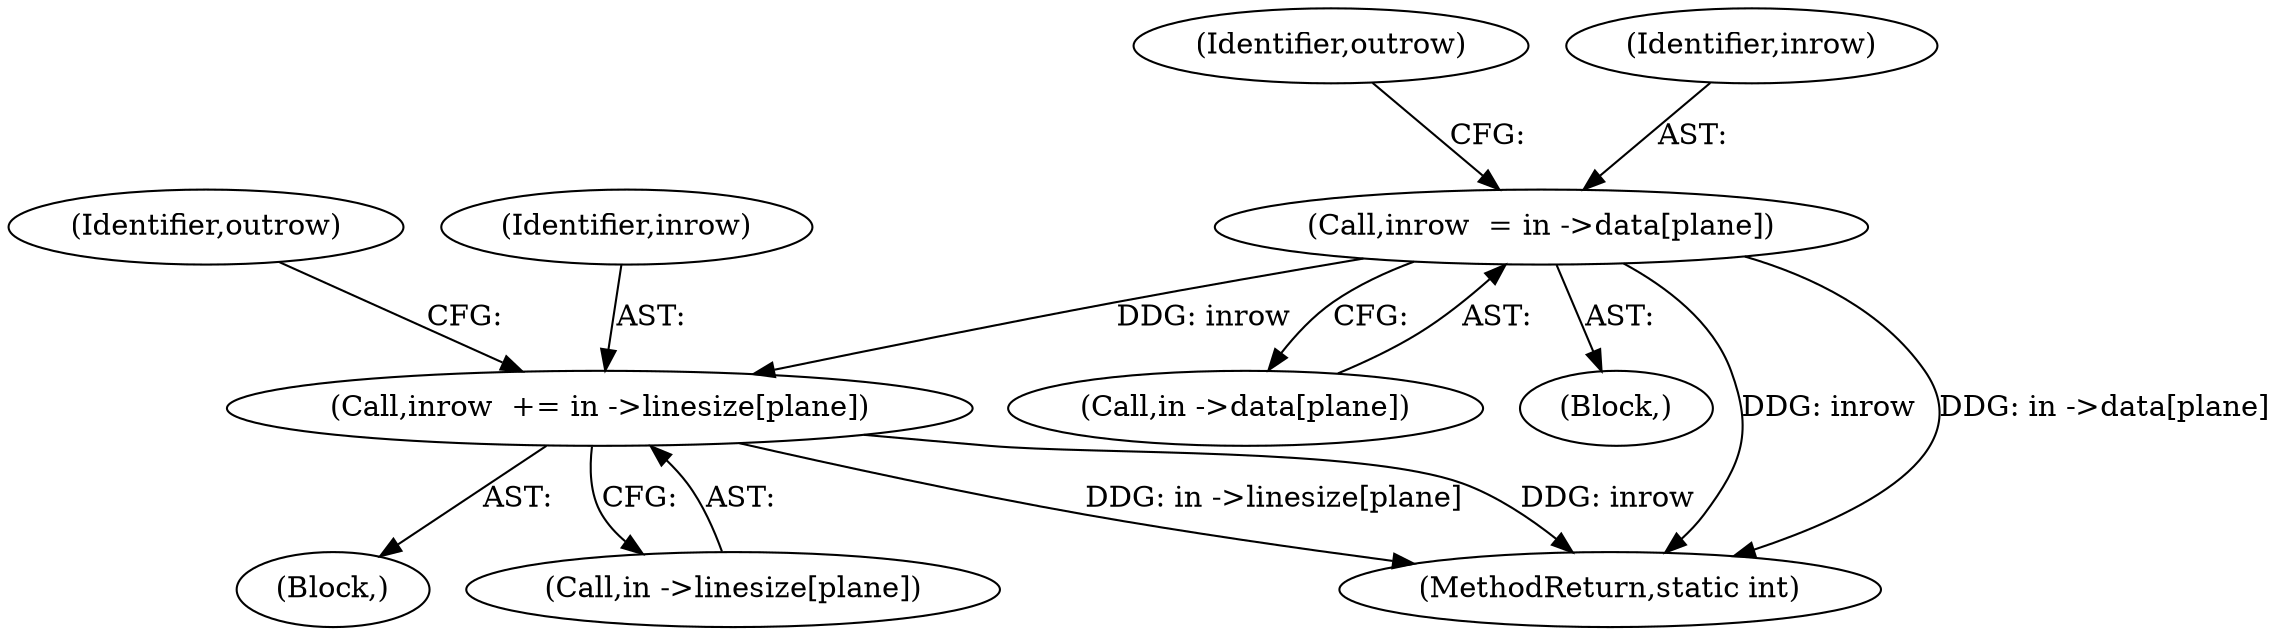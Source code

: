 digraph "0_FFmpeg_e43a0a232dbf6d3c161823c2e07c52e76227a1bc_6@array" {
"1000379" [label="(Call,inrow  = in ->data[plane])"];
"1000429" [label="(Call,inrow  += in ->linesize[plane])"];
"1000387" [label="(Identifier,outrow)"];
"1000402" [label="(Block,)"];
"1000380" [label="(Identifier,inrow)"];
"1000437" [label="(Identifier,outrow)"];
"1000379" [label="(Call,inrow  = in ->data[plane])"];
"1000381" [label="(Call,in ->data[plane])"];
"1000430" [label="(Identifier,inrow)"];
"1000431" [label="(Call,in ->linesize[plane])"];
"1000429" [label="(Call,inrow  += in ->linesize[plane])"];
"1000332" [label="(Block,)"];
"1000453" [label="(MethodReturn,static int)"];
"1000379" -> "1000332"  [label="AST: "];
"1000379" -> "1000381"  [label="CFG: "];
"1000380" -> "1000379"  [label="AST: "];
"1000381" -> "1000379"  [label="AST: "];
"1000387" -> "1000379"  [label="CFG: "];
"1000379" -> "1000453"  [label="DDG: inrow"];
"1000379" -> "1000453"  [label="DDG: in ->data[plane]"];
"1000379" -> "1000429"  [label="DDG: inrow"];
"1000429" -> "1000402"  [label="AST: "];
"1000429" -> "1000431"  [label="CFG: "];
"1000430" -> "1000429"  [label="AST: "];
"1000431" -> "1000429"  [label="AST: "];
"1000437" -> "1000429"  [label="CFG: "];
"1000429" -> "1000453"  [label="DDG: in ->linesize[plane]"];
"1000429" -> "1000453"  [label="DDG: inrow"];
}
